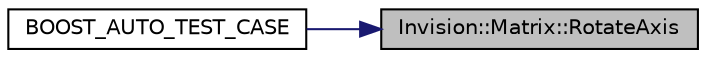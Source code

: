 digraph "Invision::Matrix::RotateAxis"
{
 // LATEX_PDF_SIZE
  edge [fontname="Helvetica",fontsize="10",labelfontname="Helvetica",labelfontsize="10"];
  node [fontname="Helvetica",fontsize="10",shape=record];
  rankdir="RL";
  Node1 [label="Invision::Matrix::RotateAxis",height=0.2,width=0.4,color="black", fillcolor="grey75", style="filled", fontcolor="black",tooltip="rotate around any axis"];
  Node1 -> Node2 [dir="back",color="midnightblue",fontsize="10",style="solid",fontname="Helvetica"];
  Node2 [label="BOOST_AUTO_TEST_CASE",height=0.2,width=0.4,color="black", fillcolor="white", style="filled",URL="$_matrix_unit_test_8cpp.html#aff2c9a737d4858422c476b1b89a835fd",tooltip=" "];
}

